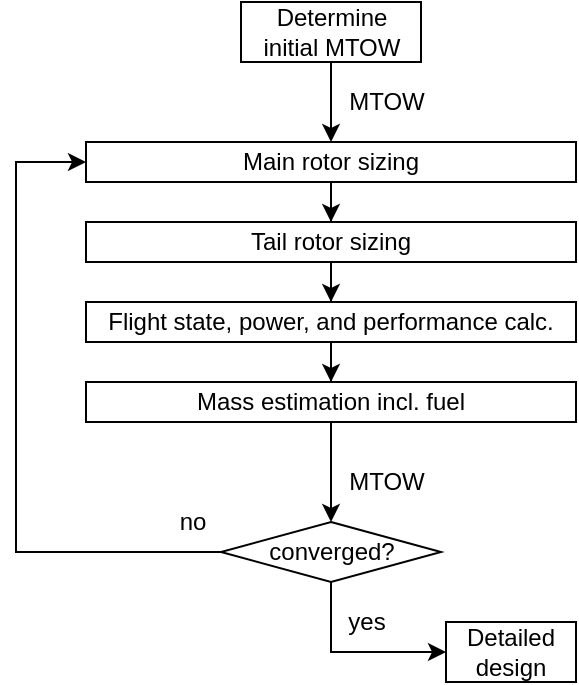 <mxfile version="16.5.1" type="device"><diagram id="nOdYh01ZsFnLEwr9zIMx" name="Seite-1"><mxGraphModel dx="865" dy="534" grid="1" gridSize="10" guides="1" tooltips="1" connect="1" arrows="1" fold="1" page="1" pageScale="1" pageWidth="827" pageHeight="1169" math="0" shadow="0"><root><mxCell id="0"/><mxCell id="1" parent="0"/><mxCell id="g53U0T226pqYMvBWSywA-3" value="" style="edgeStyle=orthogonalEdgeStyle;rounded=0;orthogonalLoop=1;jettySize=auto;html=1;shadow=0;" parent="1" source="g53U0T226pqYMvBWSywA-1" target="g53U0T226pqYMvBWSywA-2" edge="1"><mxGeometry relative="1" as="geometry"/></mxCell><mxCell id="g53U0T226pqYMvBWSywA-1" value="Determine &lt;br&gt;initial MTOW" style="shape=parallelogram;perimeter=parallelogramPerimeter;whiteSpace=wrap;html=1;fixedSize=1;shadow=0;size=-30;" parent="1" vertex="1"><mxGeometry x="312.5" y="180" width="90" height="30" as="geometry"/></mxCell><mxCell id="g53U0T226pqYMvBWSywA-7" value="" style="edgeStyle=orthogonalEdgeStyle;rounded=0;orthogonalLoop=1;jettySize=auto;html=1;shadow=0;" parent="1" source="g53U0T226pqYMvBWSywA-2" target="g53U0T226pqYMvBWSywA-6" edge="1"><mxGeometry relative="1" as="geometry"/></mxCell><mxCell id="g53U0T226pqYMvBWSywA-2" value="Main rotor sizing" style="whiteSpace=wrap;html=1;shadow=0;" parent="1" vertex="1"><mxGeometry x="235" y="250" width="245" height="20" as="geometry"/></mxCell><mxCell id="g53U0T226pqYMvBWSywA-9" value="" style="edgeStyle=orthogonalEdgeStyle;rounded=0;orthogonalLoop=1;jettySize=auto;html=1;shadow=0;" parent="1" source="g53U0T226pqYMvBWSywA-6" target="g53U0T226pqYMvBWSywA-8" edge="1"><mxGeometry relative="1" as="geometry"/></mxCell><mxCell id="g53U0T226pqYMvBWSywA-6" value="Tail rotor sizing" style="whiteSpace=wrap;html=1;shadow=0;" parent="1" vertex="1"><mxGeometry x="235" y="290" width="245" height="20" as="geometry"/></mxCell><mxCell id="g53U0T226pqYMvBWSywA-11" value="" style="edgeStyle=orthogonalEdgeStyle;rounded=0;orthogonalLoop=1;jettySize=auto;html=1;shadow=0;" parent="1" source="g53U0T226pqYMvBWSywA-8" target="g53U0T226pqYMvBWSywA-10" edge="1"><mxGeometry relative="1" as="geometry"/></mxCell><mxCell id="g53U0T226pqYMvBWSywA-8" value="Flight state, power, and performance calc." style="whiteSpace=wrap;html=1;shadow=0;" parent="1" vertex="1"><mxGeometry x="235" y="330" width="245" height="20" as="geometry"/></mxCell><mxCell id="g53U0T226pqYMvBWSywA-13" value="" style="edgeStyle=orthogonalEdgeStyle;rounded=0;orthogonalLoop=1;jettySize=auto;html=1;shadow=0;" parent="1" source="g53U0T226pqYMvBWSywA-10" target="g53U0T226pqYMvBWSywA-12" edge="1"><mxGeometry relative="1" as="geometry"/></mxCell><mxCell id="g53U0T226pqYMvBWSywA-10" value="Mass estimation incl. fuel" style="whiteSpace=wrap;html=1;shadow=0;" parent="1" vertex="1"><mxGeometry x="235" y="370" width="245" height="20" as="geometry"/></mxCell><mxCell id="g53U0T226pqYMvBWSywA-18" value="" style="edgeStyle=orthogonalEdgeStyle;rounded=0;orthogonalLoop=1;jettySize=auto;html=1;shadow=0;" parent="1" source="g53U0T226pqYMvBWSywA-12" target="g53U0T226pqYMvBWSywA-17" edge="1"><mxGeometry relative="1" as="geometry"><Array as="points"><mxPoint x="358" y="505"/></Array></mxGeometry></mxCell><mxCell id="g53U0T226pqYMvBWSywA-20" style="edgeStyle=orthogonalEdgeStyle;rounded=0;orthogonalLoop=1;jettySize=auto;html=1;exitX=0;exitY=0.5;exitDx=0;exitDy=0;entryX=0;entryY=0.5;entryDx=0;entryDy=0;shadow=0;" parent="1" source="g53U0T226pqYMvBWSywA-12" target="g53U0T226pqYMvBWSywA-2" edge="1"><mxGeometry relative="1" as="geometry"><mxPoint x="130" y="260" as="targetPoint"/><Array as="points"><mxPoint x="200" y="455"/><mxPoint x="200" y="260"/></Array></mxGeometry></mxCell><mxCell id="g53U0T226pqYMvBWSywA-12" value="converged?" style="rhombus;whiteSpace=wrap;html=1;shadow=0;" parent="1" vertex="1"><mxGeometry x="302.5" y="440" width="110" height="30" as="geometry"/></mxCell><mxCell id="g53U0T226pqYMvBWSywA-14" value="MTOW" style="text;html=1;align=center;verticalAlign=middle;resizable=0;points=[];autosize=1;strokeColor=none;fillColor=none;shadow=0;" parent="1" vertex="1"><mxGeometry x="360" y="220" width="50" height="20" as="geometry"/></mxCell><mxCell id="g53U0T226pqYMvBWSywA-15" value="MTOW" style="text;html=1;align=center;verticalAlign=middle;resizable=0;points=[];autosize=1;strokeColor=none;fillColor=none;shadow=0;" parent="1" vertex="1"><mxGeometry x="360" y="410" width="50" height="20" as="geometry"/></mxCell><mxCell id="g53U0T226pqYMvBWSywA-17" value="Detailed&lt;br&gt;design" style="shape=parallelogram;perimeter=parallelogramPerimeter;whiteSpace=wrap;html=1;fixedSize=1;size=-35;shadow=0;" parent="1" vertex="1"><mxGeometry x="415" y="490" width="65" height="30" as="geometry"/></mxCell><mxCell id="g53U0T226pqYMvBWSywA-19" value="yes" style="text;html=1;align=center;verticalAlign=middle;resizable=0;points=[];autosize=1;strokeColor=none;fillColor=none;shadow=0;" parent="1" vertex="1"><mxGeometry x="360" y="480" width="30" height="20" as="geometry"/></mxCell><mxCell id="g53U0T226pqYMvBWSywA-21" value="no" style="text;html=1;align=center;verticalAlign=middle;resizable=0;points=[];autosize=1;strokeColor=none;fillColor=none;shadow=0;" parent="1" vertex="1"><mxGeometry x="272.5" y="430" width="30" height="20" as="geometry"/></mxCell></root></mxGraphModel></diagram></mxfile>